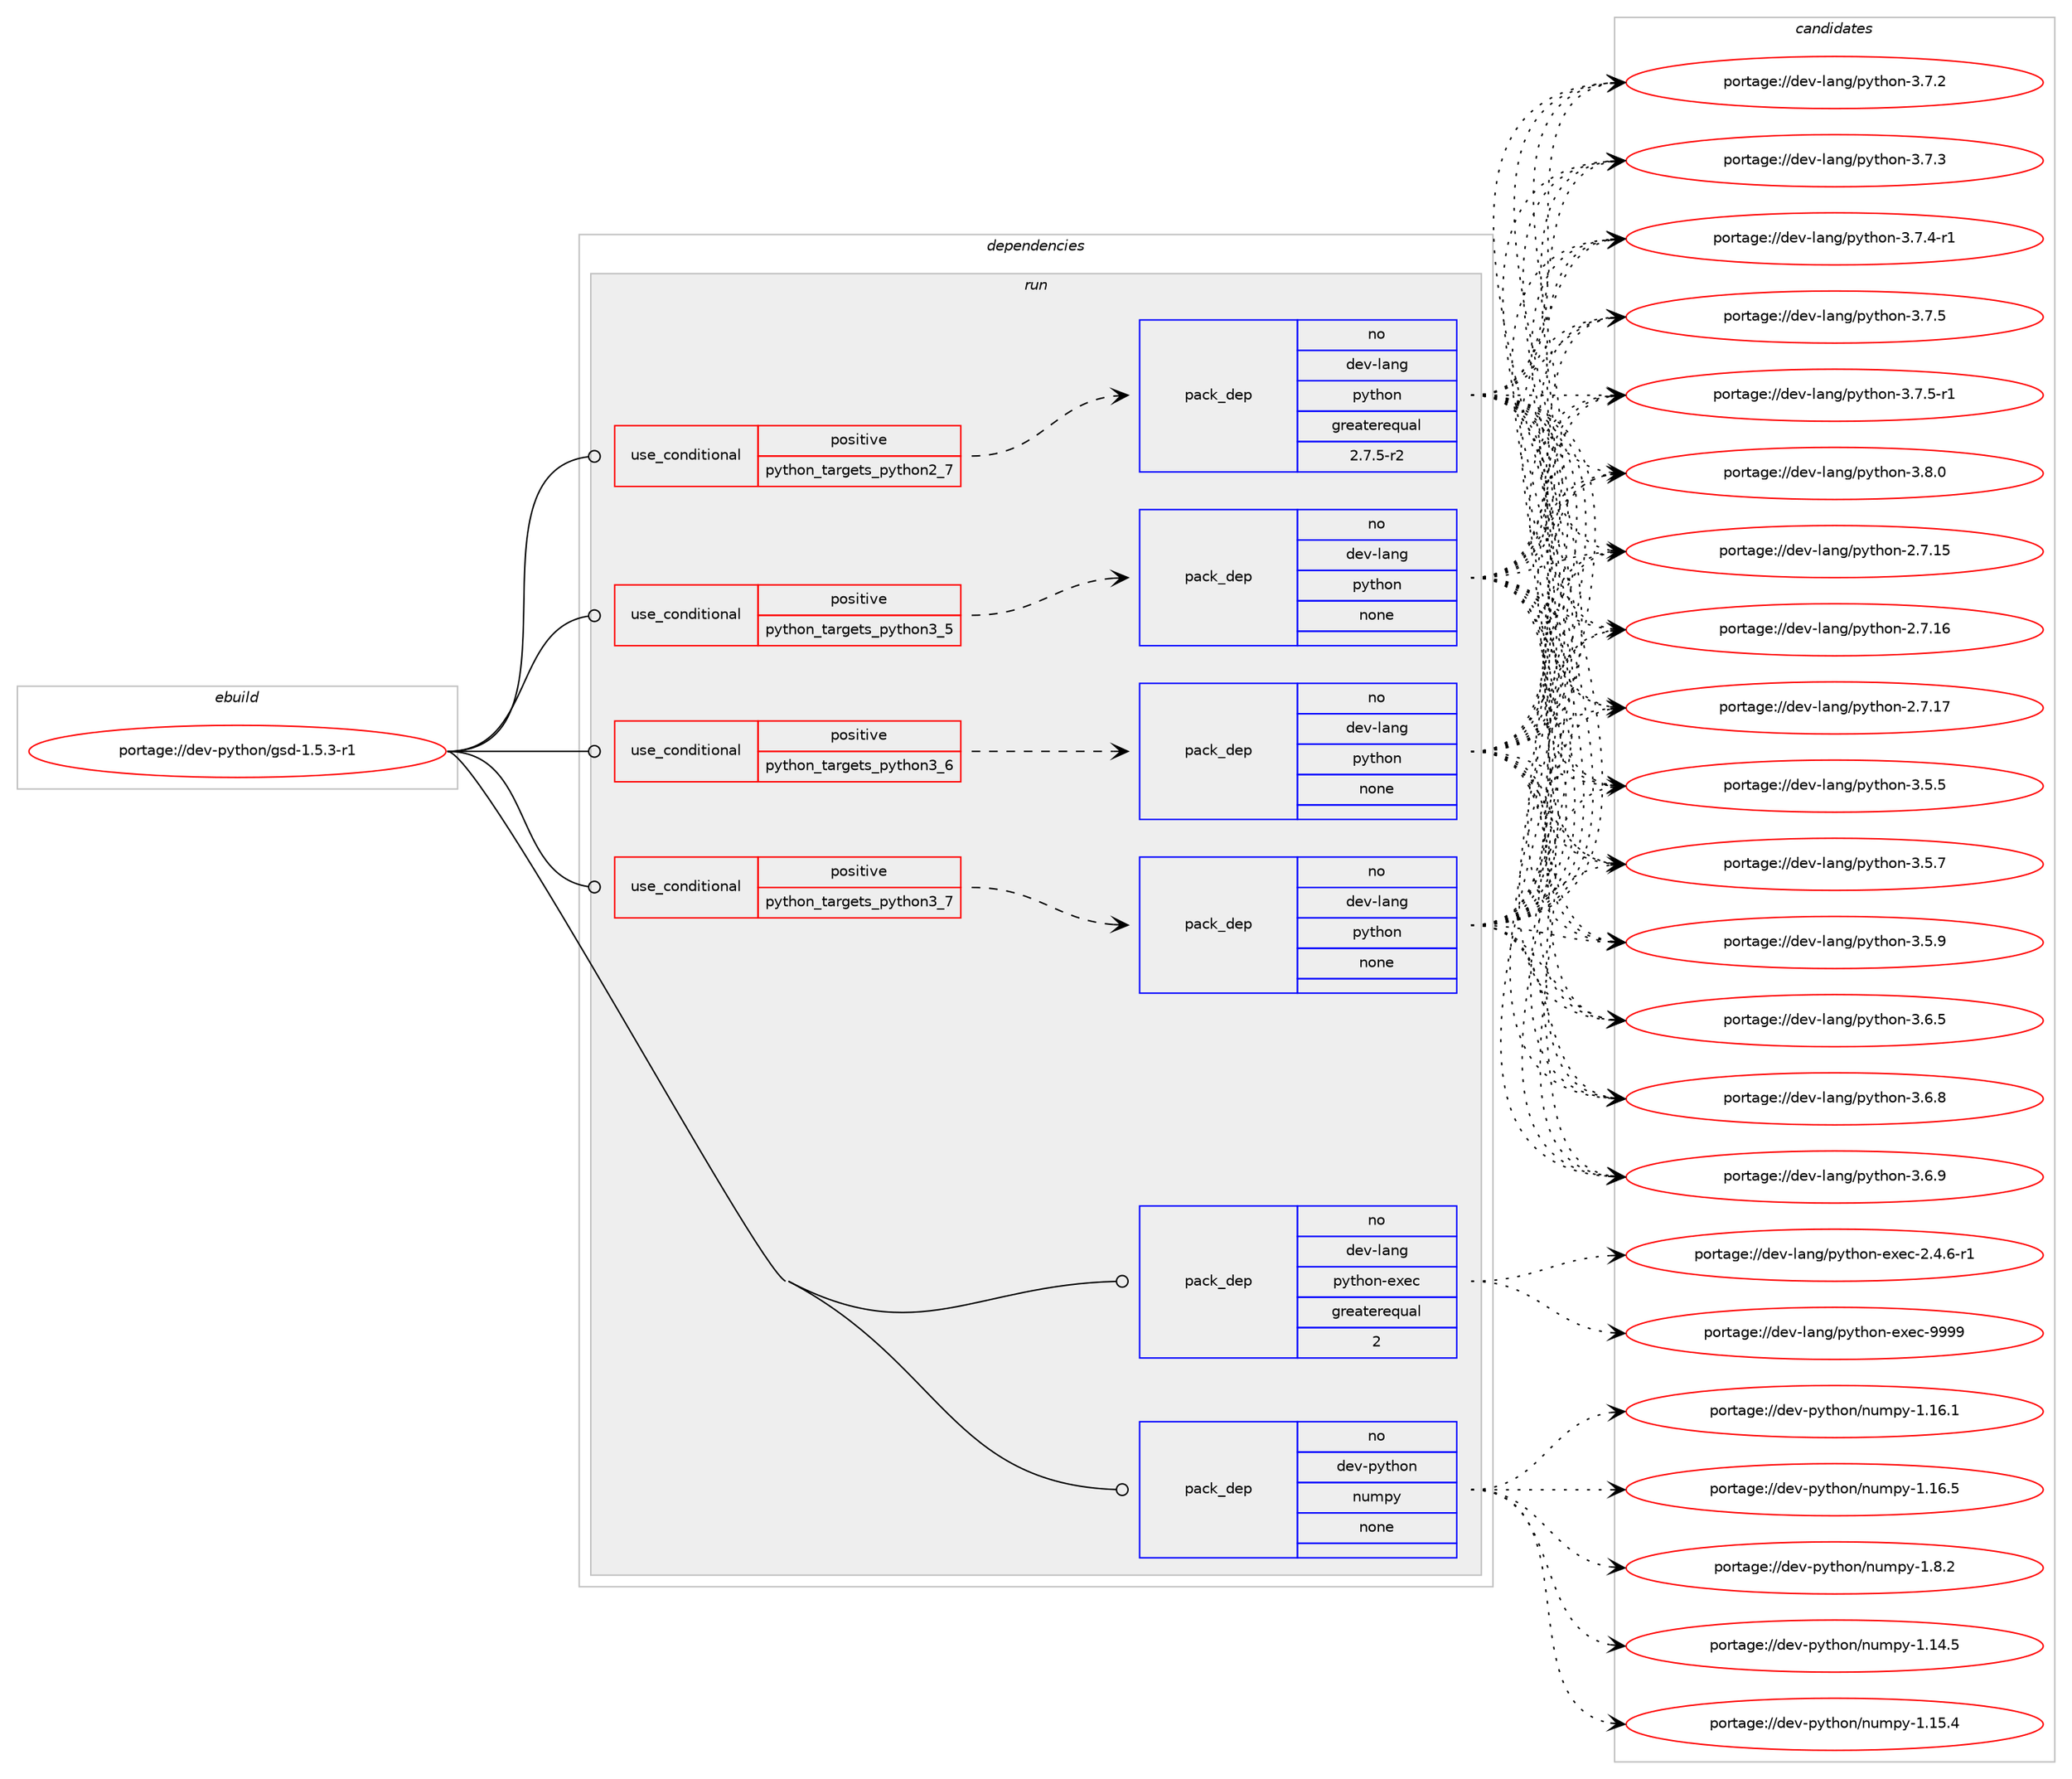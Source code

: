 digraph prolog {

# *************
# Graph options
# *************

newrank=true;
concentrate=true;
compound=true;
graph [rankdir=LR,fontname=Helvetica,fontsize=10,ranksep=1.5];#, ranksep=2.5, nodesep=0.2];
edge  [arrowhead=vee];
node  [fontname=Helvetica,fontsize=10];

# **********
# The ebuild
# **********

subgraph cluster_leftcol {
color=gray;
rank=same;
label=<<i>ebuild</i>>;
id [label="portage://dev-python/gsd-1.5.3-r1", color=red, width=4, href="../dev-python/gsd-1.5.3-r1.svg"];
}

# ****************
# The dependencies
# ****************

subgraph cluster_midcol {
color=gray;
label=<<i>dependencies</i>>;
subgraph cluster_compile {
fillcolor="#eeeeee";
style=filled;
label=<<i>compile</i>>;
}
subgraph cluster_compileandrun {
fillcolor="#eeeeee";
style=filled;
label=<<i>compile and run</i>>;
}
subgraph cluster_run {
fillcolor="#eeeeee";
style=filled;
label=<<i>run</i>>;
subgraph cond29592 {
dependency142751 [label=<<TABLE BORDER="0" CELLBORDER="1" CELLSPACING="0" CELLPADDING="4"><TR><TD ROWSPAN="3" CELLPADDING="10">use_conditional</TD></TR><TR><TD>positive</TD></TR><TR><TD>python_targets_python2_7</TD></TR></TABLE>>, shape=none, color=red];
subgraph pack109838 {
dependency142752 [label=<<TABLE BORDER="0" CELLBORDER="1" CELLSPACING="0" CELLPADDING="4" WIDTH="220"><TR><TD ROWSPAN="6" CELLPADDING="30">pack_dep</TD></TR><TR><TD WIDTH="110">no</TD></TR><TR><TD>dev-lang</TD></TR><TR><TD>python</TD></TR><TR><TD>greaterequal</TD></TR><TR><TD>2.7.5-r2</TD></TR></TABLE>>, shape=none, color=blue];
}
dependency142751:e -> dependency142752:w [weight=20,style="dashed",arrowhead="vee"];
}
id:e -> dependency142751:w [weight=20,style="solid",arrowhead="odot"];
subgraph cond29593 {
dependency142753 [label=<<TABLE BORDER="0" CELLBORDER="1" CELLSPACING="0" CELLPADDING="4"><TR><TD ROWSPAN="3" CELLPADDING="10">use_conditional</TD></TR><TR><TD>positive</TD></TR><TR><TD>python_targets_python3_5</TD></TR></TABLE>>, shape=none, color=red];
subgraph pack109839 {
dependency142754 [label=<<TABLE BORDER="0" CELLBORDER="1" CELLSPACING="0" CELLPADDING="4" WIDTH="220"><TR><TD ROWSPAN="6" CELLPADDING="30">pack_dep</TD></TR><TR><TD WIDTH="110">no</TD></TR><TR><TD>dev-lang</TD></TR><TR><TD>python</TD></TR><TR><TD>none</TD></TR><TR><TD></TD></TR></TABLE>>, shape=none, color=blue];
}
dependency142753:e -> dependency142754:w [weight=20,style="dashed",arrowhead="vee"];
}
id:e -> dependency142753:w [weight=20,style="solid",arrowhead="odot"];
subgraph cond29594 {
dependency142755 [label=<<TABLE BORDER="0" CELLBORDER="1" CELLSPACING="0" CELLPADDING="4"><TR><TD ROWSPAN="3" CELLPADDING="10">use_conditional</TD></TR><TR><TD>positive</TD></TR><TR><TD>python_targets_python3_6</TD></TR></TABLE>>, shape=none, color=red];
subgraph pack109840 {
dependency142756 [label=<<TABLE BORDER="0" CELLBORDER="1" CELLSPACING="0" CELLPADDING="4" WIDTH="220"><TR><TD ROWSPAN="6" CELLPADDING="30">pack_dep</TD></TR><TR><TD WIDTH="110">no</TD></TR><TR><TD>dev-lang</TD></TR><TR><TD>python</TD></TR><TR><TD>none</TD></TR><TR><TD></TD></TR></TABLE>>, shape=none, color=blue];
}
dependency142755:e -> dependency142756:w [weight=20,style="dashed",arrowhead="vee"];
}
id:e -> dependency142755:w [weight=20,style="solid",arrowhead="odot"];
subgraph cond29595 {
dependency142757 [label=<<TABLE BORDER="0" CELLBORDER="1" CELLSPACING="0" CELLPADDING="4"><TR><TD ROWSPAN="3" CELLPADDING="10">use_conditional</TD></TR><TR><TD>positive</TD></TR><TR><TD>python_targets_python3_7</TD></TR></TABLE>>, shape=none, color=red];
subgraph pack109841 {
dependency142758 [label=<<TABLE BORDER="0" CELLBORDER="1" CELLSPACING="0" CELLPADDING="4" WIDTH="220"><TR><TD ROWSPAN="6" CELLPADDING="30">pack_dep</TD></TR><TR><TD WIDTH="110">no</TD></TR><TR><TD>dev-lang</TD></TR><TR><TD>python</TD></TR><TR><TD>none</TD></TR><TR><TD></TD></TR></TABLE>>, shape=none, color=blue];
}
dependency142757:e -> dependency142758:w [weight=20,style="dashed",arrowhead="vee"];
}
id:e -> dependency142757:w [weight=20,style="solid",arrowhead="odot"];
subgraph pack109842 {
dependency142759 [label=<<TABLE BORDER="0" CELLBORDER="1" CELLSPACING="0" CELLPADDING="4" WIDTH="220"><TR><TD ROWSPAN="6" CELLPADDING="30">pack_dep</TD></TR><TR><TD WIDTH="110">no</TD></TR><TR><TD>dev-lang</TD></TR><TR><TD>python-exec</TD></TR><TR><TD>greaterequal</TD></TR><TR><TD>2</TD></TR></TABLE>>, shape=none, color=blue];
}
id:e -> dependency142759:w [weight=20,style="solid",arrowhead="odot"];
subgraph pack109843 {
dependency142760 [label=<<TABLE BORDER="0" CELLBORDER="1" CELLSPACING="0" CELLPADDING="4" WIDTH="220"><TR><TD ROWSPAN="6" CELLPADDING="30">pack_dep</TD></TR><TR><TD WIDTH="110">no</TD></TR><TR><TD>dev-python</TD></TR><TR><TD>numpy</TD></TR><TR><TD>none</TD></TR><TR><TD></TD></TR></TABLE>>, shape=none, color=blue];
}
id:e -> dependency142760:w [weight=20,style="solid",arrowhead="odot"];
}
}

# **************
# The candidates
# **************

subgraph cluster_choices {
rank=same;
color=gray;
label=<<i>candidates</i>>;

subgraph choice109838 {
color=black;
nodesep=1;
choiceportage10010111845108971101034711212111610411111045504655464953 [label="portage://dev-lang/python-2.7.15", color=red, width=4,href="../dev-lang/python-2.7.15.svg"];
choiceportage10010111845108971101034711212111610411111045504655464954 [label="portage://dev-lang/python-2.7.16", color=red, width=4,href="../dev-lang/python-2.7.16.svg"];
choiceportage10010111845108971101034711212111610411111045504655464955 [label="portage://dev-lang/python-2.7.17", color=red, width=4,href="../dev-lang/python-2.7.17.svg"];
choiceportage100101118451089711010347112121116104111110455146534653 [label="portage://dev-lang/python-3.5.5", color=red, width=4,href="../dev-lang/python-3.5.5.svg"];
choiceportage100101118451089711010347112121116104111110455146534655 [label="portage://dev-lang/python-3.5.7", color=red, width=4,href="../dev-lang/python-3.5.7.svg"];
choiceportage100101118451089711010347112121116104111110455146534657 [label="portage://dev-lang/python-3.5.9", color=red, width=4,href="../dev-lang/python-3.5.9.svg"];
choiceportage100101118451089711010347112121116104111110455146544653 [label="portage://dev-lang/python-3.6.5", color=red, width=4,href="../dev-lang/python-3.6.5.svg"];
choiceportage100101118451089711010347112121116104111110455146544656 [label="portage://dev-lang/python-3.6.8", color=red, width=4,href="../dev-lang/python-3.6.8.svg"];
choiceportage100101118451089711010347112121116104111110455146544657 [label="portage://dev-lang/python-3.6.9", color=red, width=4,href="../dev-lang/python-3.6.9.svg"];
choiceportage100101118451089711010347112121116104111110455146554650 [label="portage://dev-lang/python-3.7.2", color=red, width=4,href="../dev-lang/python-3.7.2.svg"];
choiceportage100101118451089711010347112121116104111110455146554651 [label="portage://dev-lang/python-3.7.3", color=red, width=4,href="../dev-lang/python-3.7.3.svg"];
choiceportage1001011184510897110103471121211161041111104551465546524511449 [label="portage://dev-lang/python-3.7.4-r1", color=red, width=4,href="../dev-lang/python-3.7.4-r1.svg"];
choiceportage100101118451089711010347112121116104111110455146554653 [label="portage://dev-lang/python-3.7.5", color=red, width=4,href="../dev-lang/python-3.7.5.svg"];
choiceportage1001011184510897110103471121211161041111104551465546534511449 [label="portage://dev-lang/python-3.7.5-r1", color=red, width=4,href="../dev-lang/python-3.7.5-r1.svg"];
choiceportage100101118451089711010347112121116104111110455146564648 [label="portage://dev-lang/python-3.8.0", color=red, width=4,href="../dev-lang/python-3.8.0.svg"];
dependency142752:e -> choiceportage10010111845108971101034711212111610411111045504655464953:w [style=dotted,weight="100"];
dependency142752:e -> choiceportage10010111845108971101034711212111610411111045504655464954:w [style=dotted,weight="100"];
dependency142752:e -> choiceportage10010111845108971101034711212111610411111045504655464955:w [style=dotted,weight="100"];
dependency142752:e -> choiceportage100101118451089711010347112121116104111110455146534653:w [style=dotted,weight="100"];
dependency142752:e -> choiceportage100101118451089711010347112121116104111110455146534655:w [style=dotted,weight="100"];
dependency142752:e -> choiceportage100101118451089711010347112121116104111110455146534657:w [style=dotted,weight="100"];
dependency142752:e -> choiceportage100101118451089711010347112121116104111110455146544653:w [style=dotted,weight="100"];
dependency142752:e -> choiceportage100101118451089711010347112121116104111110455146544656:w [style=dotted,weight="100"];
dependency142752:e -> choiceportage100101118451089711010347112121116104111110455146544657:w [style=dotted,weight="100"];
dependency142752:e -> choiceportage100101118451089711010347112121116104111110455146554650:w [style=dotted,weight="100"];
dependency142752:e -> choiceportage100101118451089711010347112121116104111110455146554651:w [style=dotted,weight="100"];
dependency142752:e -> choiceportage1001011184510897110103471121211161041111104551465546524511449:w [style=dotted,weight="100"];
dependency142752:e -> choiceportage100101118451089711010347112121116104111110455146554653:w [style=dotted,weight="100"];
dependency142752:e -> choiceportage1001011184510897110103471121211161041111104551465546534511449:w [style=dotted,weight="100"];
dependency142752:e -> choiceportage100101118451089711010347112121116104111110455146564648:w [style=dotted,weight="100"];
}
subgraph choice109839 {
color=black;
nodesep=1;
choiceportage10010111845108971101034711212111610411111045504655464953 [label="portage://dev-lang/python-2.7.15", color=red, width=4,href="../dev-lang/python-2.7.15.svg"];
choiceportage10010111845108971101034711212111610411111045504655464954 [label="portage://dev-lang/python-2.7.16", color=red, width=4,href="../dev-lang/python-2.7.16.svg"];
choiceportage10010111845108971101034711212111610411111045504655464955 [label="portage://dev-lang/python-2.7.17", color=red, width=4,href="../dev-lang/python-2.7.17.svg"];
choiceportage100101118451089711010347112121116104111110455146534653 [label="portage://dev-lang/python-3.5.5", color=red, width=4,href="../dev-lang/python-3.5.5.svg"];
choiceportage100101118451089711010347112121116104111110455146534655 [label="portage://dev-lang/python-3.5.7", color=red, width=4,href="../dev-lang/python-3.5.7.svg"];
choiceportage100101118451089711010347112121116104111110455146534657 [label="portage://dev-lang/python-3.5.9", color=red, width=4,href="../dev-lang/python-3.5.9.svg"];
choiceportage100101118451089711010347112121116104111110455146544653 [label="portage://dev-lang/python-3.6.5", color=red, width=4,href="../dev-lang/python-3.6.5.svg"];
choiceportage100101118451089711010347112121116104111110455146544656 [label="portage://dev-lang/python-3.6.8", color=red, width=4,href="../dev-lang/python-3.6.8.svg"];
choiceportage100101118451089711010347112121116104111110455146544657 [label="portage://dev-lang/python-3.6.9", color=red, width=4,href="../dev-lang/python-3.6.9.svg"];
choiceportage100101118451089711010347112121116104111110455146554650 [label="portage://dev-lang/python-3.7.2", color=red, width=4,href="../dev-lang/python-3.7.2.svg"];
choiceportage100101118451089711010347112121116104111110455146554651 [label="portage://dev-lang/python-3.7.3", color=red, width=4,href="../dev-lang/python-3.7.3.svg"];
choiceportage1001011184510897110103471121211161041111104551465546524511449 [label="portage://dev-lang/python-3.7.4-r1", color=red, width=4,href="../dev-lang/python-3.7.4-r1.svg"];
choiceportage100101118451089711010347112121116104111110455146554653 [label="portage://dev-lang/python-3.7.5", color=red, width=4,href="../dev-lang/python-3.7.5.svg"];
choiceportage1001011184510897110103471121211161041111104551465546534511449 [label="portage://dev-lang/python-3.7.5-r1", color=red, width=4,href="../dev-lang/python-3.7.5-r1.svg"];
choiceportage100101118451089711010347112121116104111110455146564648 [label="portage://dev-lang/python-3.8.0", color=red, width=4,href="../dev-lang/python-3.8.0.svg"];
dependency142754:e -> choiceportage10010111845108971101034711212111610411111045504655464953:w [style=dotted,weight="100"];
dependency142754:e -> choiceportage10010111845108971101034711212111610411111045504655464954:w [style=dotted,weight="100"];
dependency142754:e -> choiceportage10010111845108971101034711212111610411111045504655464955:w [style=dotted,weight="100"];
dependency142754:e -> choiceportage100101118451089711010347112121116104111110455146534653:w [style=dotted,weight="100"];
dependency142754:e -> choiceportage100101118451089711010347112121116104111110455146534655:w [style=dotted,weight="100"];
dependency142754:e -> choiceportage100101118451089711010347112121116104111110455146534657:w [style=dotted,weight="100"];
dependency142754:e -> choiceportage100101118451089711010347112121116104111110455146544653:w [style=dotted,weight="100"];
dependency142754:e -> choiceportage100101118451089711010347112121116104111110455146544656:w [style=dotted,weight="100"];
dependency142754:e -> choiceportage100101118451089711010347112121116104111110455146544657:w [style=dotted,weight="100"];
dependency142754:e -> choiceportage100101118451089711010347112121116104111110455146554650:w [style=dotted,weight="100"];
dependency142754:e -> choiceportage100101118451089711010347112121116104111110455146554651:w [style=dotted,weight="100"];
dependency142754:e -> choiceportage1001011184510897110103471121211161041111104551465546524511449:w [style=dotted,weight="100"];
dependency142754:e -> choiceportage100101118451089711010347112121116104111110455146554653:w [style=dotted,weight="100"];
dependency142754:e -> choiceportage1001011184510897110103471121211161041111104551465546534511449:w [style=dotted,weight="100"];
dependency142754:e -> choiceportage100101118451089711010347112121116104111110455146564648:w [style=dotted,weight="100"];
}
subgraph choice109840 {
color=black;
nodesep=1;
choiceportage10010111845108971101034711212111610411111045504655464953 [label="portage://dev-lang/python-2.7.15", color=red, width=4,href="../dev-lang/python-2.7.15.svg"];
choiceportage10010111845108971101034711212111610411111045504655464954 [label="portage://dev-lang/python-2.7.16", color=red, width=4,href="../dev-lang/python-2.7.16.svg"];
choiceportage10010111845108971101034711212111610411111045504655464955 [label="portage://dev-lang/python-2.7.17", color=red, width=4,href="../dev-lang/python-2.7.17.svg"];
choiceportage100101118451089711010347112121116104111110455146534653 [label="portage://dev-lang/python-3.5.5", color=red, width=4,href="../dev-lang/python-3.5.5.svg"];
choiceportage100101118451089711010347112121116104111110455146534655 [label="portage://dev-lang/python-3.5.7", color=red, width=4,href="../dev-lang/python-3.5.7.svg"];
choiceportage100101118451089711010347112121116104111110455146534657 [label="portage://dev-lang/python-3.5.9", color=red, width=4,href="../dev-lang/python-3.5.9.svg"];
choiceportage100101118451089711010347112121116104111110455146544653 [label="portage://dev-lang/python-3.6.5", color=red, width=4,href="../dev-lang/python-3.6.5.svg"];
choiceportage100101118451089711010347112121116104111110455146544656 [label="portage://dev-lang/python-3.6.8", color=red, width=4,href="../dev-lang/python-3.6.8.svg"];
choiceportage100101118451089711010347112121116104111110455146544657 [label="portage://dev-lang/python-3.6.9", color=red, width=4,href="../dev-lang/python-3.6.9.svg"];
choiceportage100101118451089711010347112121116104111110455146554650 [label="portage://dev-lang/python-3.7.2", color=red, width=4,href="../dev-lang/python-3.7.2.svg"];
choiceportage100101118451089711010347112121116104111110455146554651 [label="portage://dev-lang/python-3.7.3", color=red, width=4,href="../dev-lang/python-3.7.3.svg"];
choiceportage1001011184510897110103471121211161041111104551465546524511449 [label="portage://dev-lang/python-3.7.4-r1", color=red, width=4,href="../dev-lang/python-3.7.4-r1.svg"];
choiceportage100101118451089711010347112121116104111110455146554653 [label="portage://dev-lang/python-3.7.5", color=red, width=4,href="../dev-lang/python-3.7.5.svg"];
choiceportage1001011184510897110103471121211161041111104551465546534511449 [label="portage://dev-lang/python-3.7.5-r1", color=red, width=4,href="../dev-lang/python-3.7.5-r1.svg"];
choiceportage100101118451089711010347112121116104111110455146564648 [label="portage://dev-lang/python-3.8.0", color=red, width=4,href="../dev-lang/python-3.8.0.svg"];
dependency142756:e -> choiceportage10010111845108971101034711212111610411111045504655464953:w [style=dotted,weight="100"];
dependency142756:e -> choiceportage10010111845108971101034711212111610411111045504655464954:w [style=dotted,weight="100"];
dependency142756:e -> choiceportage10010111845108971101034711212111610411111045504655464955:w [style=dotted,weight="100"];
dependency142756:e -> choiceportage100101118451089711010347112121116104111110455146534653:w [style=dotted,weight="100"];
dependency142756:e -> choiceportage100101118451089711010347112121116104111110455146534655:w [style=dotted,weight="100"];
dependency142756:e -> choiceportage100101118451089711010347112121116104111110455146534657:w [style=dotted,weight="100"];
dependency142756:e -> choiceportage100101118451089711010347112121116104111110455146544653:w [style=dotted,weight="100"];
dependency142756:e -> choiceportage100101118451089711010347112121116104111110455146544656:w [style=dotted,weight="100"];
dependency142756:e -> choiceportage100101118451089711010347112121116104111110455146544657:w [style=dotted,weight="100"];
dependency142756:e -> choiceportage100101118451089711010347112121116104111110455146554650:w [style=dotted,weight="100"];
dependency142756:e -> choiceportage100101118451089711010347112121116104111110455146554651:w [style=dotted,weight="100"];
dependency142756:e -> choiceportage1001011184510897110103471121211161041111104551465546524511449:w [style=dotted,weight="100"];
dependency142756:e -> choiceportage100101118451089711010347112121116104111110455146554653:w [style=dotted,weight="100"];
dependency142756:e -> choiceportage1001011184510897110103471121211161041111104551465546534511449:w [style=dotted,weight="100"];
dependency142756:e -> choiceportage100101118451089711010347112121116104111110455146564648:w [style=dotted,weight="100"];
}
subgraph choice109841 {
color=black;
nodesep=1;
choiceportage10010111845108971101034711212111610411111045504655464953 [label="portage://dev-lang/python-2.7.15", color=red, width=4,href="../dev-lang/python-2.7.15.svg"];
choiceportage10010111845108971101034711212111610411111045504655464954 [label="portage://dev-lang/python-2.7.16", color=red, width=4,href="../dev-lang/python-2.7.16.svg"];
choiceportage10010111845108971101034711212111610411111045504655464955 [label="portage://dev-lang/python-2.7.17", color=red, width=4,href="../dev-lang/python-2.7.17.svg"];
choiceportage100101118451089711010347112121116104111110455146534653 [label="portage://dev-lang/python-3.5.5", color=red, width=4,href="../dev-lang/python-3.5.5.svg"];
choiceportage100101118451089711010347112121116104111110455146534655 [label="portage://dev-lang/python-3.5.7", color=red, width=4,href="../dev-lang/python-3.5.7.svg"];
choiceportage100101118451089711010347112121116104111110455146534657 [label="portage://dev-lang/python-3.5.9", color=red, width=4,href="../dev-lang/python-3.5.9.svg"];
choiceportage100101118451089711010347112121116104111110455146544653 [label="portage://dev-lang/python-3.6.5", color=red, width=4,href="../dev-lang/python-3.6.5.svg"];
choiceportage100101118451089711010347112121116104111110455146544656 [label="portage://dev-lang/python-3.6.8", color=red, width=4,href="../dev-lang/python-3.6.8.svg"];
choiceportage100101118451089711010347112121116104111110455146544657 [label="portage://dev-lang/python-3.6.9", color=red, width=4,href="../dev-lang/python-3.6.9.svg"];
choiceportage100101118451089711010347112121116104111110455146554650 [label="portage://dev-lang/python-3.7.2", color=red, width=4,href="../dev-lang/python-3.7.2.svg"];
choiceportage100101118451089711010347112121116104111110455146554651 [label="portage://dev-lang/python-3.7.3", color=red, width=4,href="../dev-lang/python-3.7.3.svg"];
choiceportage1001011184510897110103471121211161041111104551465546524511449 [label="portage://dev-lang/python-3.7.4-r1", color=red, width=4,href="../dev-lang/python-3.7.4-r1.svg"];
choiceportage100101118451089711010347112121116104111110455146554653 [label="portage://dev-lang/python-3.7.5", color=red, width=4,href="../dev-lang/python-3.7.5.svg"];
choiceportage1001011184510897110103471121211161041111104551465546534511449 [label="portage://dev-lang/python-3.7.5-r1", color=red, width=4,href="../dev-lang/python-3.7.5-r1.svg"];
choiceportage100101118451089711010347112121116104111110455146564648 [label="portage://dev-lang/python-3.8.0", color=red, width=4,href="../dev-lang/python-3.8.0.svg"];
dependency142758:e -> choiceportage10010111845108971101034711212111610411111045504655464953:w [style=dotted,weight="100"];
dependency142758:e -> choiceportage10010111845108971101034711212111610411111045504655464954:w [style=dotted,weight="100"];
dependency142758:e -> choiceportage10010111845108971101034711212111610411111045504655464955:w [style=dotted,weight="100"];
dependency142758:e -> choiceportage100101118451089711010347112121116104111110455146534653:w [style=dotted,weight="100"];
dependency142758:e -> choiceportage100101118451089711010347112121116104111110455146534655:w [style=dotted,weight="100"];
dependency142758:e -> choiceportage100101118451089711010347112121116104111110455146534657:w [style=dotted,weight="100"];
dependency142758:e -> choiceportage100101118451089711010347112121116104111110455146544653:w [style=dotted,weight="100"];
dependency142758:e -> choiceportage100101118451089711010347112121116104111110455146544656:w [style=dotted,weight="100"];
dependency142758:e -> choiceportage100101118451089711010347112121116104111110455146544657:w [style=dotted,weight="100"];
dependency142758:e -> choiceportage100101118451089711010347112121116104111110455146554650:w [style=dotted,weight="100"];
dependency142758:e -> choiceportage100101118451089711010347112121116104111110455146554651:w [style=dotted,weight="100"];
dependency142758:e -> choiceportage1001011184510897110103471121211161041111104551465546524511449:w [style=dotted,weight="100"];
dependency142758:e -> choiceportage100101118451089711010347112121116104111110455146554653:w [style=dotted,weight="100"];
dependency142758:e -> choiceportage1001011184510897110103471121211161041111104551465546534511449:w [style=dotted,weight="100"];
dependency142758:e -> choiceportage100101118451089711010347112121116104111110455146564648:w [style=dotted,weight="100"];
}
subgraph choice109842 {
color=black;
nodesep=1;
choiceportage10010111845108971101034711212111610411111045101120101994550465246544511449 [label="portage://dev-lang/python-exec-2.4.6-r1", color=red, width=4,href="../dev-lang/python-exec-2.4.6-r1.svg"];
choiceportage10010111845108971101034711212111610411111045101120101994557575757 [label="portage://dev-lang/python-exec-9999", color=red, width=4,href="../dev-lang/python-exec-9999.svg"];
dependency142759:e -> choiceportage10010111845108971101034711212111610411111045101120101994550465246544511449:w [style=dotted,weight="100"];
dependency142759:e -> choiceportage10010111845108971101034711212111610411111045101120101994557575757:w [style=dotted,weight="100"];
}
subgraph choice109843 {
color=black;
nodesep=1;
choiceportage100101118451121211161041111104711011710911212145494649524653 [label="portage://dev-python/numpy-1.14.5", color=red, width=4,href="../dev-python/numpy-1.14.5.svg"];
choiceportage100101118451121211161041111104711011710911212145494649534652 [label="portage://dev-python/numpy-1.15.4", color=red, width=4,href="../dev-python/numpy-1.15.4.svg"];
choiceportage100101118451121211161041111104711011710911212145494649544649 [label="portage://dev-python/numpy-1.16.1", color=red, width=4,href="../dev-python/numpy-1.16.1.svg"];
choiceportage100101118451121211161041111104711011710911212145494649544653 [label="portage://dev-python/numpy-1.16.5", color=red, width=4,href="../dev-python/numpy-1.16.5.svg"];
choiceportage1001011184511212111610411111047110117109112121454946564650 [label="portage://dev-python/numpy-1.8.2", color=red, width=4,href="../dev-python/numpy-1.8.2.svg"];
dependency142760:e -> choiceportage100101118451121211161041111104711011710911212145494649524653:w [style=dotted,weight="100"];
dependency142760:e -> choiceportage100101118451121211161041111104711011710911212145494649534652:w [style=dotted,weight="100"];
dependency142760:e -> choiceportage100101118451121211161041111104711011710911212145494649544649:w [style=dotted,weight="100"];
dependency142760:e -> choiceportage100101118451121211161041111104711011710911212145494649544653:w [style=dotted,weight="100"];
dependency142760:e -> choiceportage1001011184511212111610411111047110117109112121454946564650:w [style=dotted,weight="100"];
}
}

}
